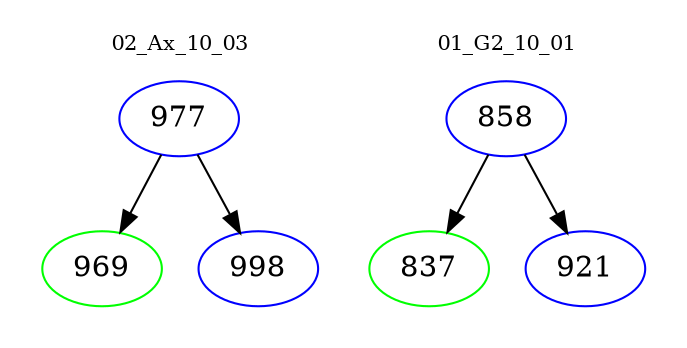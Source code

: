 digraph{
subgraph cluster_0 {
color = white
label = "02_Ax_10_03";
fontsize=10;
T0_977 [label="977", color="blue"]
T0_977 -> T0_969 [color="black"]
T0_969 [label="969", color="green"]
T0_977 -> T0_998 [color="black"]
T0_998 [label="998", color="blue"]
}
subgraph cluster_1 {
color = white
label = "01_G2_10_01";
fontsize=10;
T1_858 [label="858", color="blue"]
T1_858 -> T1_837 [color="black"]
T1_837 [label="837", color="green"]
T1_858 -> T1_921 [color="black"]
T1_921 [label="921", color="blue"]
}
}
